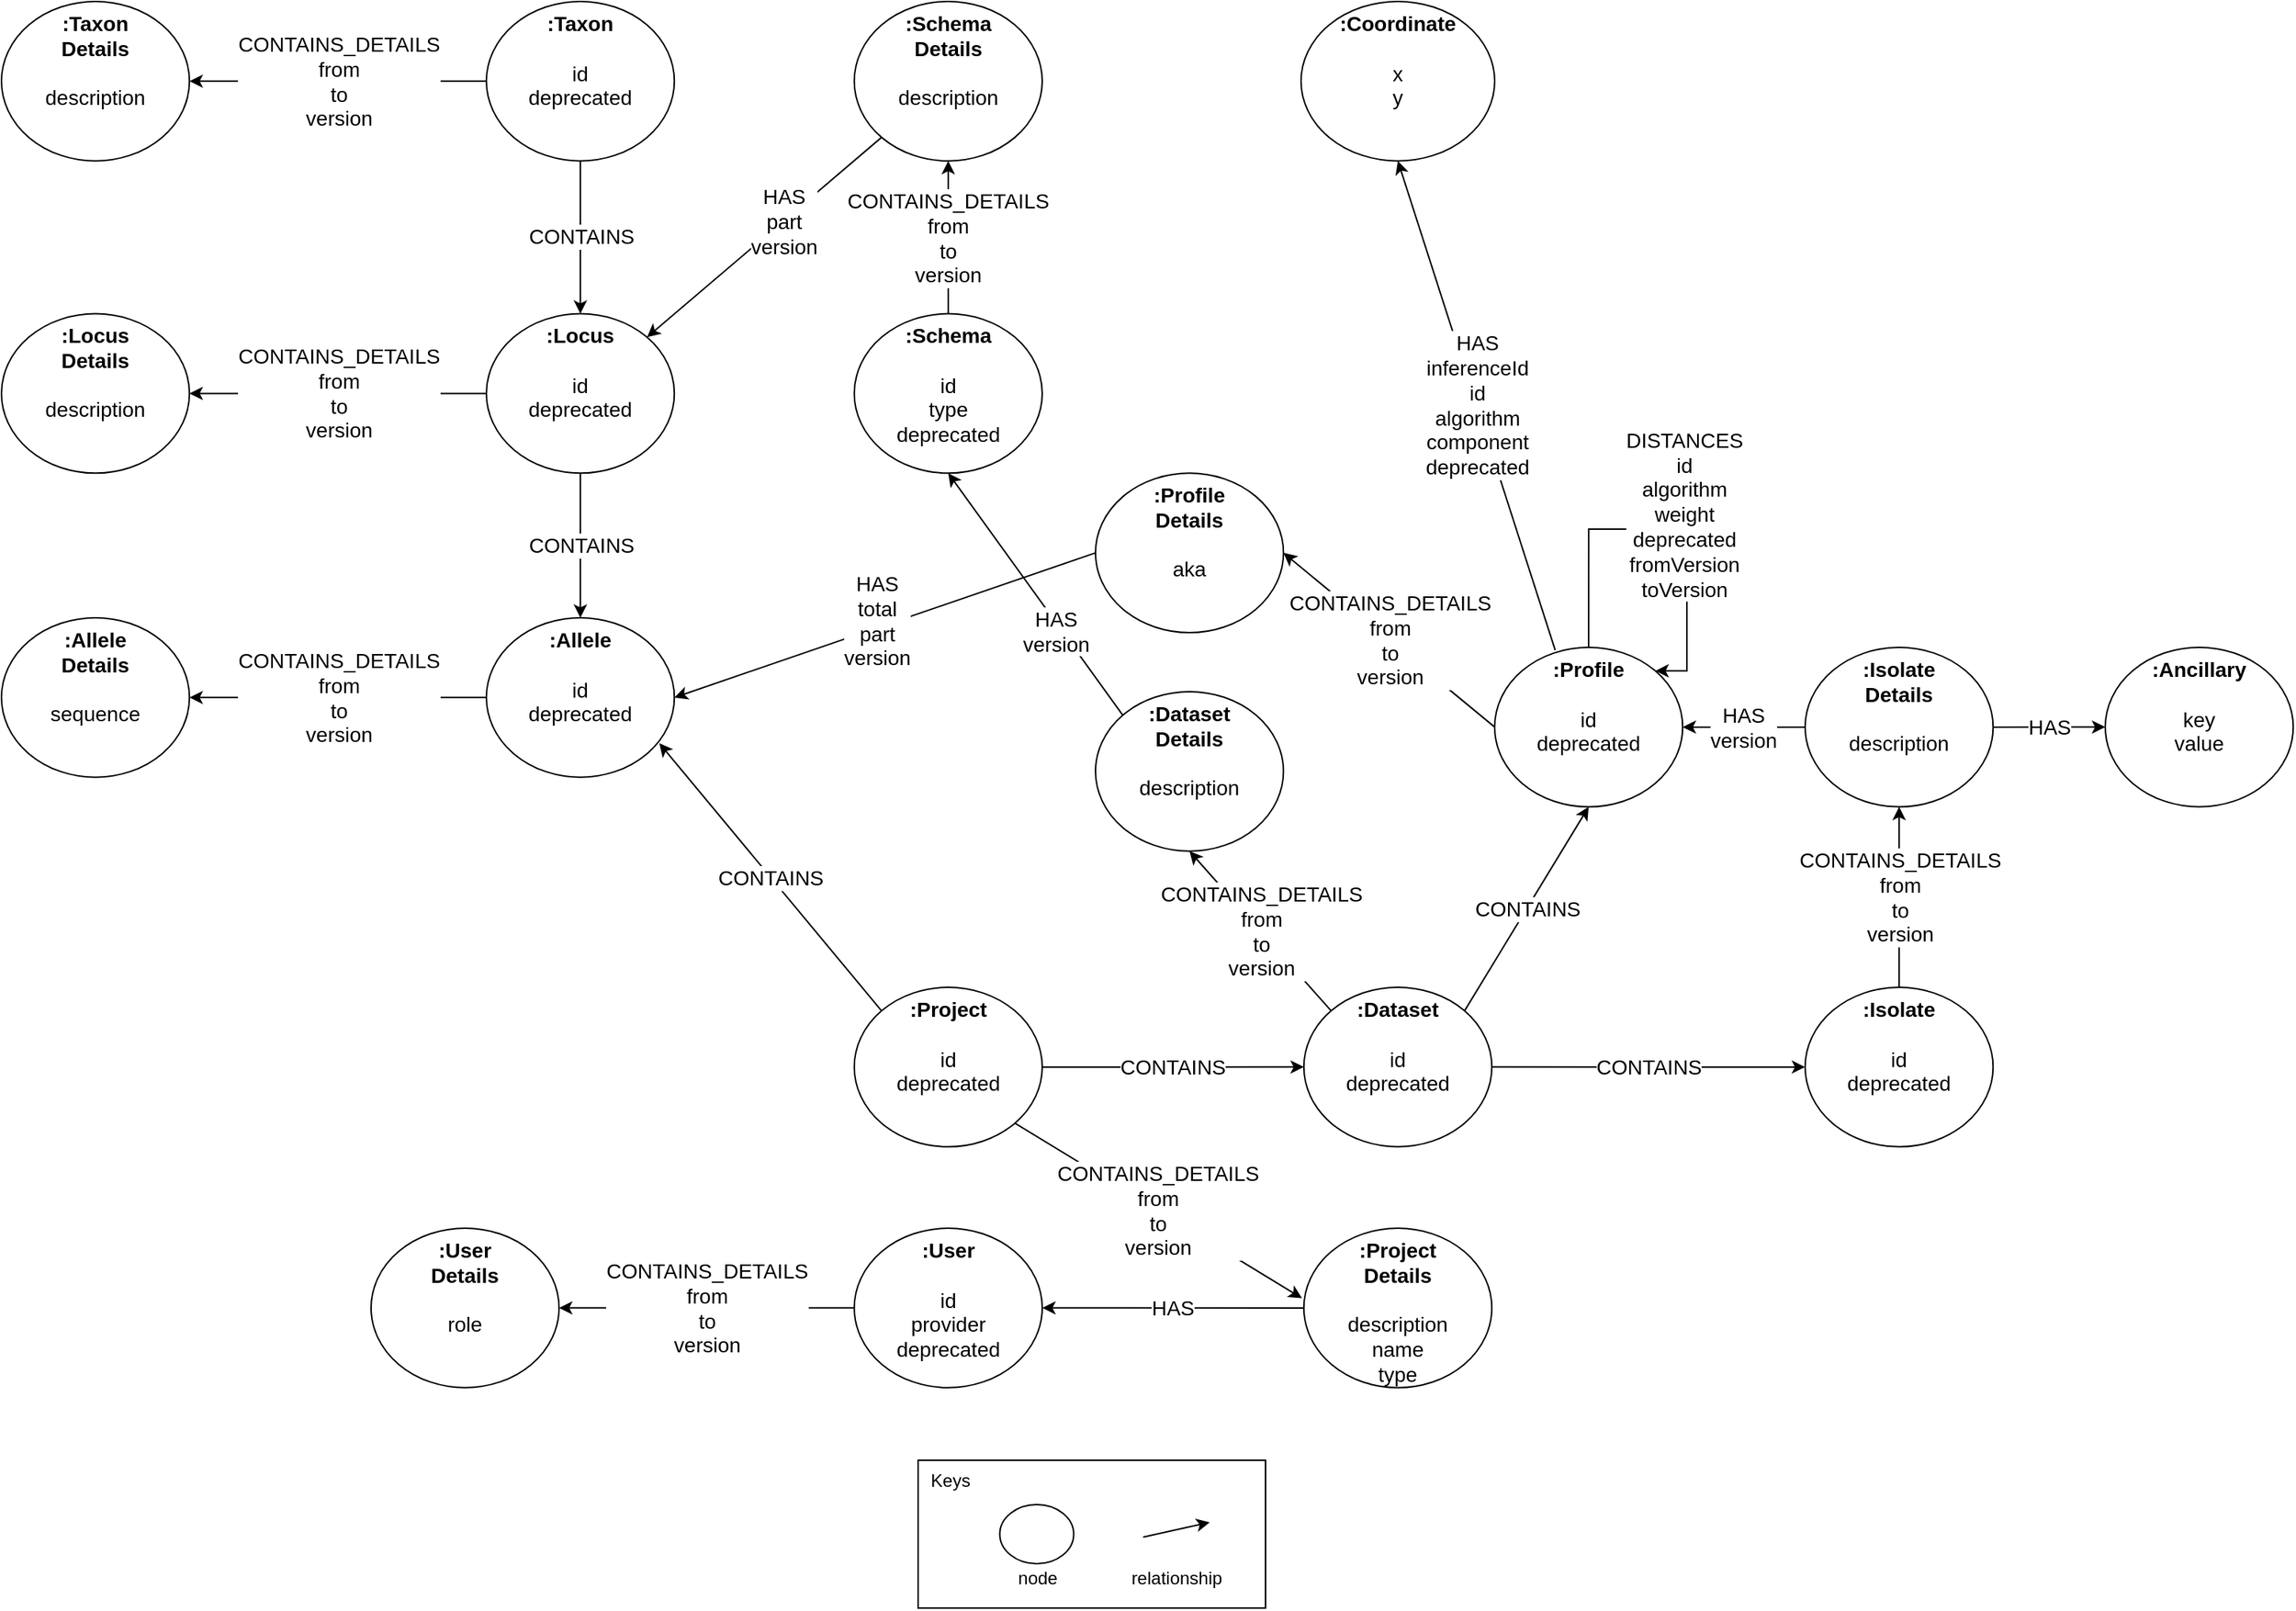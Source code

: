 <mxfile version="13.6.9" type="device"><diagram id="KzNrxuXLzQ71ytOpdsPU" name="Page-1"><mxGraphModel dx="1888" dy="631" grid="1" gridSize="10" guides="1" tooltips="1" connect="1" arrows="1" fold="1" page="1" pageScale="1" pageWidth="850" pageHeight="1100" math="0" shadow="0"><root><mxCell id="0"/><mxCell id="1" parent="0"/><mxCell id="Ik0NITzBWjNpwPOy9Q59-2" value="&lt;font style=&quot;font-size: 14px&quot;&gt;CONTAINS_DETAILS&lt;br&gt;from&lt;br&gt;to&lt;br&gt;version&lt;/font&gt;" style="edgeStyle=orthogonalEdgeStyle;rounded=0;orthogonalLoop=1;jettySize=auto;html=1;exitX=0;exitY=0.5;exitDx=0;exitDy=0;entryX=1;entryY=0.5;entryDx=0;entryDy=0;" parent="1" source="YJyB_yAezkvIDkgwyFrD-1" target="Ik0NITzBWjNpwPOy9Q59-1" edge="1"><mxGeometry relative="1" as="geometry"/></mxCell><mxCell id="YJyB_yAezkvIDkgwyFrD-1" value="&lt;b style=&quot;font-size: 14px&quot;&gt;:Taxon&lt;br style=&quot;font-size: 14px&quot;&gt;&lt;/b&gt;&lt;br style=&quot;font-size: 14px&quot;&gt;&lt;span style=&quot;font-size: 14px&quot;&gt;id&lt;/span&gt;&lt;br style=&quot;font-size: 14px&quot;&gt;deprecated" style="ellipse;whiteSpace=wrap;html=1;fontSize=14;verticalAlign=top;" parent="1" vertex="1"><mxGeometry x="-432" y="3" width="127.131" height="107.872" as="geometry"/></mxCell><mxCell id="Ik0NITzBWjNpwPOy9Q59-4" value="&lt;span style=&quot;color: rgb(0 , 0 , 0) ; font-family: &amp;#34;helvetica&amp;#34; ; font-size: 14px ; font-style: normal ; font-weight: 400 ; letter-spacing: normal ; text-align: center ; text-indent: 0px ; text-transform: none ; word-spacing: 0px ; background-color: rgb(255 , 255 , 255) ; display: inline ; float: none&quot;&gt;CONTAINS_DETAILS&lt;/span&gt;&lt;br style=&quot;color: rgb(0 , 0 , 0) ; font-family: &amp;#34;helvetica&amp;#34; ; font-size: 14px ; font-style: normal ; font-weight: 400 ; letter-spacing: normal ; text-align: center ; text-indent: 0px ; text-transform: none ; word-spacing: 0px ; background-color: rgb(255 , 255 , 255)&quot;&gt;&lt;span style=&quot;color: rgb(0 , 0 , 0) ; font-family: &amp;#34;helvetica&amp;#34; ; font-size: 14px ; font-style: normal ; font-weight: 400 ; letter-spacing: normal ; text-align: center ; text-indent: 0px ; text-transform: none ; word-spacing: 0px ; background-color: rgb(255 , 255 , 255) ; display: inline ; float: none&quot;&gt;from&lt;/span&gt;&lt;br style=&quot;color: rgb(0 , 0 , 0) ; font-family: &amp;#34;helvetica&amp;#34; ; font-size: 14px ; font-style: normal ; font-weight: 400 ; letter-spacing: normal ; text-align: center ; text-indent: 0px ; text-transform: none ; word-spacing: 0px ; background-color: rgb(255 , 255 , 255)&quot;&gt;&lt;span style=&quot;color: rgb(0 , 0 , 0) ; font-family: &amp;#34;helvetica&amp;#34; ; font-size: 14px ; font-style: normal ; font-weight: 400 ; letter-spacing: normal ; text-align: center ; text-indent: 0px ; text-transform: none ; word-spacing: 0px ; background-color: rgb(255 , 255 , 255) ; display: inline ; float: none&quot;&gt;to&lt;/span&gt;&lt;br style=&quot;color: rgb(0 , 0 , 0) ; font-family: &amp;#34;helvetica&amp;#34; ; font-size: 14px ; font-style: normal ; font-weight: 400 ; letter-spacing: normal ; text-align: center ; text-indent: 0px ; text-transform: none ; word-spacing: 0px ; background-color: rgb(255 , 255 , 255)&quot;&gt;&lt;span style=&quot;color: rgb(0 , 0 , 0) ; font-family: &amp;#34;helvetica&amp;#34; ; font-size: 14px ; font-style: normal ; font-weight: 400 ; letter-spacing: normal ; text-align: center ; text-indent: 0px ; text-transform: none ; word-spacing: 0px ; background-color: rgb(255 , 255 , 255) ; display: inline ; float: none&quot;&gt;version&lt;/span&gt;&lt;br&gt;" style="edgeStyle=orthogonalEdgeStyle;rounded=0;orthogonalLoop=1;jettySize=auto;html=1;" parent="1" source="YJyB_yAezkvIDkgwyFrD-4" target="Ik0NITzBWjNpwPOy9Q59-3" edge="1"><mxGeometry relative="1" as="geometry"/></mxCell><mxCell id="YJyB_yAezkvIDkgwyFrD-4" value="&lt;b style=&quot;font-size: 14px&quot;&gt;:Locus&lt;/b&gt;&lt;br style=&quot;font-size: 14px&quot;&gt;&lt;br style=&quot;font-size: 14px&quot;&gt;&lt;span style=&quot;font-size: 14px&quot;&gt;id&lt;/span&gt;&lt;i style=&quot;font-size: 14px&quot;&gt;&lt;br style=&quot;font-size: 14px&quot;&gt;&lt;/i&gt;deprecated" style="ellipse;whiteSpace=wrap;html=1;fontSize=14;verticalAlign=top;" parent="1" vertex="1"><mxGeometry x="-432" y="214.255" width="127.131" height="107.872" as="geometry"/></mxCell><mxCell id="YJyB_yAezkvIDkgwyFrD-13" value="CONTAINS" style="edgeStyle=orthogonalEdgeStyle;rounded=0;orthogonalLoop=1;jettySize=auto;html=1;exitX=0.5;exitY=1;exitDx=0;exitDy=0;entryX=0.5;entryY=0;entryDx=0;entryDy=0;fontSize=14;" parent="1" source="YJyB_yAezkvIDkgwyFrD-1" target="YJyB_yAezkvIDkgwyFrD-4" edge="1"><mxGeometry relative="1" as="geometry"/></mxCell><mxCell id="YJyB_yAezkvIDkgwyFrD-19" value="&lt;b style=&quot;font-size: 14px&quot;&gt;:Schema&lt;/b&gt;&lt;br style=&quot;font-size: 14px&quot;&gt;&lt;br style=&quot;font-size: 14px&quot;&gt;&lt;span style=&quot;font-size: 14px&quot;&gt;id&lt;br&gt;&lt;/span&gt;&lt;span style=&quot;font-size: 14px&quot;&gt;type&lt;br style=&quot;font-size: 14px&quot;&gt;&lt;/span&gt;deprecated&lt;i style=&quot;font-size: 14px&quot;&gt;&lt;br style=&quot;font-size: 14px&quot;&gt;&lt;/i&gt;&lt;i style=&quot;font-size: 14px&quot;&gt;&lt;br style=&quot;font-size: 14px&quot;&gt;&lt;/i&gt;" style="ellipse;whiteSpace=wrap;html=1;fontSize=14;verticalAlign=top;" parent="1" vertex="1"><mxGeometry x="-183.176" y="214.255" width="127.131" height="107.872" as="geometry"/></mxCell><mxCell id="YJyB_yAezkvIDkgwyFrD-50" value="&lt;b style=&quot;font-size: 14px&quot;&gt;:Coordinate&lt;/b&gt;&lt;br style=&quot;font-size: 14px&quot;&gt;&lt;i style=&quot;font-size: 14px&quot;&gt;&lt;br style=&quot;font-size: 14px&quot;&gt;&lt;/i&gt;&lt;span style=&quot;font-size: 14px&quot;&gt;x&lt;/span&gt;&lt;br style=&quot;font-size: 14px&quot;&gt;&lt;span style=&quot;font-size: 14px&quot;&gt;y&lt;/span&gt;&lt;i style=&quot;font-size: 14px&quot;&gt;&lt;br style=&quot;font-size: 14px&quot;&gt;&lt;/i&gt;&lt;i style=&quot;font-size: 14px&quot;&gt;&lt;br style=&quot;font-size: 14px&quot;&gt;&lt;/i&gt;" style="ellipse;whiteSpace=wrap;html=1;fontSize=14;verticalAlign=top;" parent="1" vertex="1"><mxGeometry x="119.014" y="3" width="130.982" height="107.872" as="geometry"/></mxCell><mxCell id="Ik0NITzBWjNpwPOy9Q59-29" value="&lt;span style=&quot;color: rgb(0 , 0 , 0) ; font-size: 14px ; font-style: normal ; font-weight: 400 ; letter-spacing: normal ; text-align: center ; text-indent: 0px ; text-transform: none ; word-spacing: 0px ; background-color: rgb(255 , 255 , 255) ; font-family: &amp;#34;helvetica&amp;#34; ; display: inline ; float: none&quot;&gt;CONTAINS_DETAILS&lt;/span&gt;&lt;br style=&quot;color: rgb(0 , 0 , 0) ; font-size: 14px ; font-style: normal ; font-weight: 400 ; letter-spacing: normal ; text-align: center ; text-indent: 0px ; text-transform: none ; word-spacing: 0px ; background-color: rgb(255 , 255 , 255) ; font-family: &amp;#34;helvetica&amp;#34;&quot;&gt;&lt;span style=&quot;color: rgb(0 , 0 , 0) ; font-size: 14px ; font-style: normal ; font-weight: 400 ; letter-spacing: normal ; text-align: center ; text-indent: 0px ; text-transform: none ; word-spacing: 0px ; background-color: rgb(255 , 255 , 255) ; font-family: &amp;#34;helvetica&amp;#34; ; display: inline ; float: none&quot;&gt;from&lt;/span&gt;&lt;br style=&quot;color: rgb(0 , 0 , 0) ; font-size: 14px ; font-style: normal ; font-weight: 400 ; letter-spacing: normal ; text-align: center ; text-indent: 0px ; text-transform: none ; word-spacing: 0px ; background-color: rgb(255 , 255 , 255) ; font-family: &amp;#34;helvetica&amp;#34;&quot;&gt;&lt;span style=&quot;color: rgb(0 , 0 , 0) ; font-size: 14px ; font-style: normal ; font-weight: 400 ; letter-spacing: normal ; text-align: center ; text-indent: 0px ; text-transform: none ; word-spacing: 0px ; background-color: rgb(255 , 255 , 255) ; font-family: &amp;#34;helvetica&amp;#34; ; display: inline ; float: none&quot;&gt;to&lt;/span&gt;&lt;br style=&quot;color: rgb(0 , 0 , 0) ; font-size: 14px ; font-style: normal ; font-weight: 400 ; letter-spacing: normal ; text-align: center ; text-indent: 0px ; text-transform: none ; word-spacing: 0px ; background-color: rgb(255 , 255 , 255) ; font-family: &amp;#34;helvetica&amp;#34;&quot;&gt;&lt;span style=&quot;color: rgb(0 , 0 , 0) ; font-size: 14px ; font-style: normal ; font-weight: 400 ; letter-spacing: normal ; text-align: center ; text-indent: 0px ; text-transform: none ; word-spacing: 0px ; background-color: rgb(255 , 255 , 255) ; font-family: &amp;#34;helvetica&amp;#34; ; display: inline ; float: none&quot;&gt;version&lt;/span&gt;" style="edgeStyle=orthogonalEdgeStyle;rounded=0;orthogonalLoop=1;jettySize=auto;html=1;" parent="1" source="YJyB_yAezkvIDkgwyFrD-29" target="Ik0NITzBWjNpwPOy9Q59-28" edge="1"><mxGeometry relative="1" as="geometry"/></mxCell><mxCell id="YJyB_yAezkvIDkgwyFrD-29" value="&lt;b style=&quot;font-size: 14px&quot;&gt;:Isolate&lt;/b&gt;&lt;br style=&quot;font-size: 14px&quot;&gt;&lt;br style=&quot;font-size: 14px&quot;&gt;&lt;span style=&quot;font-size: 14px&quot;&gt;id&lt;/span&gt;&lt;i style=&quot;font-size: 14px&quot;&gt;&lt;br style=&quot;font-size: 14px&quot;&gt;&lt;/i&gt;deprecated&lt;i style=&quot;font-size: 14px&quot;&gt;&lt;br style=&quot;font-size: 14px&quot;&gt;&lt;/i&gt;" style="ellipse;whiteSpace=wrap;html=1;fontSize=14;verticalAlign=top;" parent="1" vertex="1"><mxGeometry x="459.999" y="670.005" width="127.131" height="107.872" as="geometry"/></mxCell><mxCell id="YJyB_yAezkvIDkgwyFrD-33" value="&lt;b style=&quot;font-size: 14px&quot;&gt;:Ancillary&lt;/b&gt;&lt;br style=&quot;font-size: 14px&quot;&gt;&lt;br style=&quot;font-size: 14px&quot;&gt;&lt;span style=&quot;font-size: 14px&quot;&gt;key&lt;/span&gt;&lt;i style=&quot;font-size: 14px&quot;&gt;&lt;br style=&quot;font-size: 14px&quot;&gt;&lt;/i&gt;&lt;span style=&quot;font-size: 14px&quot;&gt;value&lt;/span&gt;&lt;i style=&quot;font-size: 14px&quot;&gt;&lt;br style=&quot;font-size: 14px&quot;&gt;&lt;/i&gt;" style="ellipse;whiteSpace=wrap;html=1;fontSize=14;verticalAlign=top;" parent="1" vertex="1"><mxGeometry x="662.999" y="440" width="127.131" height="107.872" as="geometry"/></mxCell><mxCell id="Ik0NITzBWjNpwPOy9Q59-7" value="&lt;span style=&quot;color: rgb(0 , 0 , 0) ; font-family: &amp;#34;helvetica&amp;#34; ; font-size: 14px ; font-style: normal ; font-weight: 400 ; letter-spacing: normal ; text-align: center ; text-indent: 0px ; text-transform: none ; word-spacing: 0px ; background-color: rgb(255 , 255 , 255) ; display: inline ; float: none&quot;&gt;CONTAINS_DETAILS&lt;/span&gt;&lt;br style=&quot;color: rgb(0 , 0 , 0) ; font-family: &amp;#34;helvetica&amp;#34; ; font-size: 14px ; font-style: normal ; font-weight: 400 ; letter-spacing: normal ; text-align: center ; text-indent: 0px ; text-transform: none ; word-spacing: 0px ; background-color: rgb(255 , 255 , 255)&quot;&gt;&lt;span style=&quot;color: rgb(0 , 0 , 0) ; font-family: &amp;#34;helvetica&amp;#34; ; font-size: 14px ; font-style: normal ; font-weight: 400 ; letter-spacing: normal ; text-align: center ; text-indent: 0px ; text-transform: none ; word-spacing: 0px ; background-color: rgb(255 , 255 , 255) ; display: inline ; float: none&quot;&gt;from&lt;/span&gt;&lt;br style=&quot;color: rgb(0 , 0 , 0) ; font-family: &amp;#34;helvetica&amp;#34; ; font-size: 14px ; font-style: normal ; font-weight: 400 ; letter-spacing: normal ; text-align: center ; text-indent: 0px ; text-transform: none ; word-spacing: 0px ; background-color: rgb(255 , 255 , 255)&quot;&gt;&lt;span style=&quot;color: rgb(0 , 0 , 0) ; font-family: &amp;#34;helvetica&amp;#34; ; font-size: 14px ; font-style: normal ; font-weight: 400 ; letter-spacing: normal ; text-align: center ; text-indent: 0px ; text-transform: none ; word-spacing: 0px ; background-color: rgb(255 , 255 , 255) ; display: inline ; float: none&quot;&gt;to&lt;/span&gt;&lt;br style=&quot;color: rgb(0 , 0 , 0) ; font-family: &amp;#34;helvetica&amp;#34; ; font-size: 14px ; font-style: normal ; font-weight: 400 ; letter-spacing: normal ; text-align: center ; text-indent: 0px ; text-transform: none ; word-spacing: 0px ; background-color: rgb(255 , 255 , 255)&quot;&gt;&lt;span style=&quot;color: rgb(0 , 0 , 0) ; font-family: &amp;#34;helvetica&amp;#34; ; font-size: 14px ; font-style: normal ; font-weight: 400 ; letter-spacing: normal ; text-align: center ; text-indent: 0px ; text-transform: none ; word-spacing: 0px ; background-color: rgb(255 , 255 , 255) ; display: inline ; float: none&quot;&gt;version&lt;/span&gt;&lt;br&gt;" style="edgeStyle=orthogonalEdgeStyle;rounded=0;orthogonalLoop=1;jettySize=auto;html=1;" parent="1" source="YJyB_yAezkvIDkgwyFrD-14" target="Ik0NITzBWjNpwPOy9Q59-6" edge="1"><mxGeometry relative="1" as="geometry"/></mxCell><mxCell id="YJyB_yAezkvIDkgwyFrD-14" value="&lt;b style=&quot;font-size: 14px&quot;&gt;:Allele&lt;/b&gt;&lt;br style=&quot;font-size: 14px&quot;&gt;&lt;br style=&quot;font-size: 14px&quot;&gt;&lt;span style=&quot;font-size: 14px&quot;&gt;id&lt;/span&gt;&lt;i style=&quot;font-size: 14px&quot;&gt;&lt;br style=&quot;font-size: 14px&quot;&gt;&lt;/i&gt;deprecated" style="ellipse;whiteSpace=wrap;html=1;fontSize=14;verticalAlign=top;" parent="1" vertex="1"><mxGeometry x="-432" y="420.0" width="127.131" height="107.872" as="geometry"/></mxCell><mxCell id="YJyB_yAezkvIDkgwyFrD-15" value="CONTAINS" style="edgeStyle=orthogonalEdgeStyle;rounded=0;orthogonalLoop=1;jettySize=auto;html=1;fontSize=14;" parent="1" source="YJyB_yAezkvIDkgwyFrD-4" target="YJyB_yAezkvIDkgwyFrD-14" edge="1"><mxGeometry relative="1" as="geometry"/></mxCell><mxCell id="Ik0NITzBWjNpwPOy9Q59-16" value="&#10;&#10;&lt;span style=&quot;color: rgb(0, 0, 0); font-family: helvetica; font-size: 14px; font-style: normal; font-weight: 400; letter-spacing: normal; text-align: center; text-indent: 0px; text-transform: none; word-spacing: 0px; background-color: rgb(255, 255, 255); display: inline; float: none;&quot;&gt;CONTAINS&lt;/span&gt;&#10;&#10;" style="edgeStyle=orthogonalEdgeStyle;rounded=0;orthogonalLoop=1;jettySize=auto;html=1;exitX=1;exitY=0.5;exitDx=0;exitDy=0;entryX=0;entryY=0.5;entryDx=0;entryDy=0;" parent="1" source="YJyB_yAezkvIDkgwyFrD-38" target="Ik0NITzBWjNpwPOy9Q59-15" edge="1"><mxGeometry relative="1" as="geometry"/></mxCell><mxCell id="YJyB_yAezkvIDkgwyFrD-38" value="&lt;b style=&quot;font-size: 14px&quot;&gt;:Project&lt;/b&gt;&lt;br style=&quot;font-size: 14px&quot;&gt;&lt;br style=&quot;font-size: 14px&quot;&gt;&lt;span style=&quot;font-size: 14px&quot;&gt;id&lt;/span&gt;&lt;i style=&quot;font-size: 14px&quot;&gt;&lt;br style=&quot;font-size: 14px&quot;&gt;&lt;/i&gt;&lt;span style=&quot;font-size: 14px&quot;&gt;deprecated&lt;br style=&quot;font-size: 14px&quot;&gt;&lt;/span&gt;" style="ellipse;whiteSpace=wrap;html=1;fontSize=14;verticalAlign=top;" parent="1" vertex="1"><mxGeometry x="-183.176" y="670.002" width="127.131" height="107.872" as="geometry"/></mxCell><mxCell id="Ik0NITzBWjNpwPOy9Q59-9" value="&lt;span style=&quot;color: rgb(0 , 0 , 0) ; font-family: &amp;#34;helvetica&amp;#34; ; font-size: 14px ; font-style: normal ; font-weight: 400 ; letter-spacing: normal ; text-align: center ; text-indent: 0px ; text-transform: none ; word-spacing: 0px ; background-color: rgb(255 , 255 , 255) ; display: inline ; float: none&quot;&gt;CONTAINS_DETAILS&lt;/span&gt;&lt;br style=&quot;color: rgb(0 , 0 , 0) ; font-family: &amp;#34;helvetica&amp;#34; ; font-size: 14px ; font-style: normal ; font-weight: 400 ; letter-spacing: normal ; text-align: center ; text-indent: 0px ; text-transform: none ; word-spacing: 0px ; background-color: rgb(255 , 255 , 255)&quot;&gt;&lt;span style=&quot;color: rgb(0 , 0 , 0) ; font-family: &amp;#34;helvetica&amp;#34; ; font-size: 14px ; font-style: normal ; font-weight: 400 ; letter-spacing: normal ; text-align: center ; text-indent: 0px ; text-transform: none ; word-spacing: 0px ; background-color: rgb(255 , 255 , 255) ; display: inline ; float: none&quot;&gt;from&lt;/span&gt;&lt;br style=&quot;color: rgb(0 , 0 , 0) ; font-family: &amp;#34;helvetica&amp;#34; ; font-size: 14px ; font-style: normal ; font-weight: 400 ; letter-spacing: normal ; text-align: center ; text-indent: 0px ; text-transform: none ; word-spacing: 0px ; background-color: rgb(255 , 255 , 255)&quot;&gt;&lt;span style=&quot;color: rgb(0 , 0 , 0) ; font-family: &amp;#34;helvetica&amp;#34; ; font-size: 14px ; font-style: normal ; font-weight: 400 ; letter-spacing: normal ; text-align: center ; text-indent: 0px ; text-transform: none ; word-spacing: 0px ; background-color: rgb(255 , 255 , 255) ; display: inline ; float: none&quot;&gt;to&lt;/span&gt;&lt;br style=&quot;color: rgb(0 , 0 , 0) ; font-family: &amp;#34;helvetica&amp;#34; ; font-size: 14px ; font-style: normal ; font-weight: 400 ; letter-spacing: normal ; text-align: center ; text-indent: 0px ; text-transform: none ; word-spacing: 0px ; background-color: rgb(255 , 255 , 255)&quot;&gt;&lt;span style=&quot;color: rgb(0 , 0 , 0) ; font-family: &amp;#34;helvetica&amp;#34; ; font-size: 14px ; font-style: normal ; font-weight: 400 ; letter-spacing: normal ; text-align: center ; text-indent: 0px ; text-transform: none ; word-spacing: 0px ; background-color: rgb(255 , 255 , 255) ; display: inline ; float: none&quot;&gt;version&lt;/span&gt;" style="edgeStyle=orthogonalEdgeStyle;rounded=0;orthogonalLoop=1;jettySize=auto;html=1;" parent="1" source="YJyB_yAezkvIDkgwyFrD-53" target="Ik0NITzBWjNpwPOy9Q59-8" edge="1"><mxGeometry relative="1" as="geometry"/></mxCell><mxCell id="YJyB_yAezkvIDkgwyFrD-53" value="&lt;b style=&quot;font-size: 14px&quot;&gt;:User&lt;/b&gt;&lt;br style=&quot;font-size: 14px&quot;&gt;&lt;br style=&quot;font-size: 14px&quot;&gt;&lt;span style=&quot;font-size: 14px&quot;&gt;id&lt;/span&gt;&lt;i style=&quot;font-size: 14px&quot;&gt;&lt;br style=&quot;font-size: 14px&quot;&gt;&lt;/i&gt;provider&lt;br style=&quot;font-size: 14px&quot;&gt;deprecated&lt;i style=&quot;font-size: 14px&quot;&gt;&lt;br style=&quot;font-size: 14px&quot;&gt;&lt;/i&gt;" style="ellipse;whiteSpace=wrap;html=1;fontSize=14;verticalAlign=top;" parent="1" vertex="1"><mxGeometry x="-183.176" y="832.998" width="127.131" height="107.872" as="geometry"/></mxCell><mxCell id="YJyB_yAezkvIDkgwyFrD-39" value="CONTAINS" style="endArrow=classic;html=1;fontSize=14;exitX=0;exitY=0;exitDx=0;exitDy=0;entryX=0.92;entryY=0.787;entryDx=0;entryDy=0;entryPerimeter=0;" parent="1" source="YJyB_yAezkvIDkgwyFrD-38" target="YJyB_yAezkvIDkgwyFrD-14" edge="1"><mxGeometry width="50" height="50" relative="1" as="geometry"><mxPoint x="260.48" y="424.813" as="sourcePoint"/><mxPoint x="-334.679" y="581.489" as="targetPoint"/></mxGeometry></mxCell><mxCell id="YJyB_yAezkvIDkgwyFrD-41" value="&lt;b style=&quot;font-size: 14px&quot;&gt;:Profile&lt;/b&gt;&lt;br style=&quot;font-size: 14px&quot;&gt;&lt;br style=&quot;font-size: 14px&quot;&gt;&lt;span style=&quot;font-size: 14px&quot;&gt;id&lt;/span&gt;&lt;i style=&quot;font-size: 14px&quot;&gt;&lt;br style=&quot;font-size: 14px&quot;&gt;&lt;/i&gt;deprecated&lt;i style=&quot;font-size: 14px&quot;&gt;&lt;br style=&quot;font-size: 14px&quot;&gt;&lt;/i&gt;" style="ellipse;whiteSpace=wrap;html=1;fontSize=14;verticalAlign=top;" parent="1" vertex="1"><mxGeometry x="250.001" y="440.005" width="127.131" height="107.872" as="geometry"/></mxCell><mxCell id="YJyB_yAezkvIDkgwyFrD-42" value="&lt;b style=&quot;font-size: 14px&quot;&gt;:Dataset&lt;br&gt;&lt;/b&gt;&lt;b&gt;Details&lt;/b&gt;&lt;br style=&quot;font-size: 14px&quot;&gt;&lt;i style=&quot;font-size: 14px&quot;&gt;&lt;br style=&quot;font-size: 14px&quot;&gt;&lt;/i&gt;description&lt;i style=&quot;font-size: 14px&quot;&gt;&lt;br style=&quot;font-size: 14px&quot;&gt;&lt;/i&gt;&lt;i style=&quot;font-size: 14px&quot;&gt;&lt;br style=&quot;font-size: 14px&quot;&gt;&lt;/i&gt;" style="ellipse;whiteSpace=wrap;html=1;fontSize=14;verticalAlign=top;" parent="1" vertex="1"><mxGeometry x="-19.999" y="470.001" width="127.131" height="107.872" as="geometry"/></mxCell><mxCell id="YJyB_yAezkvIDkgwyFrD-43" value="DISTANCES&lt;br style=&quot;font-size: 14px&quot;&gt;&lt;span style=&quot;font-size: 14px&quot;&gt;id&lt;br&gt;&lt;/span&gt;algorithm&lt;br style=&quot;font-size: 14px&quot;&gt;weight&lt;span style=&quot;font-size: 14px&quot;&gt;&lt;br&gt;deprecated&lt;br&gt;fromVersion&lt;br&gt;toVersion&lt;br&gt;&lt;/span&gt;" style="edgeStyle=orthogonalEdgeStyle;rounded=0;orthogonalLoop=1;jettySize=auto;html=1;exitX=0.5;exitY=0;exitDx=0;exitDy=0;entryX=1;entryY=0;entryDx=0;entryDy=0;fontSize=14;" parent="1" source="YJyB_yAezkvIDkgwyFrD-41" target="YJyB_yAezkvIDkgwyFrD-41" edge="1"><mxGeometry x="0.098" y="10" relative="1" as="geometry"><mxPoint x="525.52" y="197.811" as="sourcePoint"/><mxPoint x="436.743" y="197.811" as="targetPoint"/><Array as="points"><mxPoint x="314" y="360"/><mxPoint x="380" y="360"/><mxPoint x="380" y="456"/></Array><mxPoint as="offset"/></mxGeometry></mxCell><mxCell id="YJyB_yAezkvIDkgwyFrD-46" value="CONTAINS" style="endArrow=classic;html=1;fontSize=14;exitX=1;exitY=0.5;exitDx=0;exitDy=0;entryX=0;entryY=0.5;entryDx=0;entryDy=0;" parent="1" source="Ik0NITzBWjNpwPOy9Q59-15" target="YJyB_yAezkvIDkgwyFrD-29" edge="1"><mxGeometry width="50" height="50" relative="1" as="geometry"><mxPoint x="122.48" y="514.011" as="sourcePoint"/><mxPoint x="380" y="636" as="targetPoint"/></mxGeometry></mxCell><mxCell id="YJyB_yAezkvIDkgwyFrD-47" value="CONTAINS" style="endArrow=classic;html=1;fontSize=14;exitX=1;exitY=0;exitDx=0;exitDy=0;entryX=0.5;entryY=1;entryDx=0;entryDy=0;" parent="1" source="Ik0NITzBWjNpwPOy9Q59-15" target="YJyB_yAezkvIDkgwyFrD-41" edge="1"><mxGeometry width="50" height="50" relative="1" as="geometry"><mxPoint x="77.885" y="498.511" as="sourcePoint"/><mxPoint x="286.521" y="424.925" as="targetPoint"/></mxGeometry></mxCell><mxCell id="YJyB_yAezkvIDkgwyFrD-49" value="HAS&lt;br&gt;version" style="endArrow=classic;html=1;fontSize=14;exitX=0;exitY=0;exitDx=0;exitDy=0;entryX=0.5;entryY=1;entryDx=0;entryDy=0;" parent="1" source="YJyB_yAezkvIDkgwyFrD-42" target="YJyB_yAezkvIDkgwyFrD-19" edge="1"><mxGeometry x="-0.279" y="4" width="50" height="50" relative="1" as="geometry"><mxPoint x="131.666" y="522.692" as="sourcePoint"/><mxPoint x="286.068" y="424.542" as="targetPoint"/><mxPoint as="offset"/></mxGeometry></mxCell><mxCell id="YJyB_yAezkvIDkgwyFrD-52" value="HAS&lt;br&gt;inferenceId&lt;br&gt;id&lt;br&gt;algorithm&lt;br&gt;component&lt;br&gt;deprecated" style="endArrow=classic;html=1;fontSize=14;exitX=0.322;exitY=0.018;exitDx=0;exitDy=0;entryX=0.5;entryY=1;entryDx=0;entryDy=0;exitPerimeter=0;" parent="1" source="YJyB_yAezkvIDkgwyFrD-41" target="YJyB_yAezkvIDkgwyFrD-50" edge="1"><mxGeometry width="50" height="50" relative="1" as="geometry"><mxPoint x="157.897" y="492.456" as="sourcePoint"/><mxPoint x="20.689" y="394.778" as="targetPoint"/></mxGeometry></mxCell><mxCell id="YJyB_yAezkvIDkgwyFrD-57" value="&lt;span style=&quot;color: rgb(0 , 0 , 0) ; font-size: 14px ; font-style: normal ; font-weight: 400 ; letter-spacing: normal ; text-align: center ; text-indent: 0px ; text-transform: none ; word-spacing: 0px ; background-color: rgb(255 , 255 , 255) ; font-family: &amp;#34;helvetica&amp;#34; ; display: inline ; float: none&quot;&gt;CONTAINS_DETAILS&lt;/span&gt;&lt;br style=&quot;color: rgb(0 , 0 , 0) ; font-size: 14px ; font-style: normal ; font-weight: 400 ; letter-spacing: normal ; text-align: center ; text-indent: 0px ; text-transform: none ; word-spacing: 0px ; background-color: rgb(255 , 255 , 255) ; font-family: &amp;#34;helvetica&amp;#34;&quot;&gt;&lt;span style=&quot;color: rgb(0 , 0 , 0) ; font-size: 14px ; font-style: normal ; font-weight: 400 ; letter-spacing: normal ; text-align: center ; text-indent: 0px ; text-transform: none ; word-spacing: 0px ; background-color: rgb(255 , 255 , 255) ; font-family: &amp;#34;helvetica&amp;#34; ; display: inline ; float: none&quot;&gt;from&lt;/span&gt;&lt;br style=&quot;color: rgb(0 , 0 , 0) ; font-size: 14px ; font-style: normal ; font-weight: 400 ; letter-spacing: normal ; text-align: center ; text-indent: 0px ; text-transform: none ; word-spacing: 0px ; background-color: rgb(255 , 255 , 255) ; font-family: &amp;#34;helvetica&amp;#34;&quot;&gt;&lt;span style=&quot;color: rgb(0 , 0 , 0) ; font-size: 14px ; font-style: normal ; font-weight: 400 ; letter-spacing: normal ; text-align: center ; text-indent: 0px ; text-transform: none ; word-spacing: 0px ; background-color: rgb(255 , 255 , 255) ; font-family: &amp;#34;helvetica&amp;#34; ; display: inline ; float: none&quot;&gt;to&lt;/span&gt;&lt;br style=&quot;color: rgb(0 , 0 , 0) ; font-size: 14px ; font-style: normal ; font-weight: 400 ; letter-spacing: normal ; text-align: center ; text-indent: 0px ; text-transform: none ; word-spacing: 0px ; background-color: rgb(255 , 255 , 255) ; font-family: &amp;#34;helvetica&amp;#34;&quot;&gt;&lt;span style=&quot;color: rgb(0 , 0 , 0) ; font-size: 14px ; font-style: normal ; font-weight: 400 ; letter-spacing: normal ; text-align: center ; text-indent: 0px ; text-transform: none ; word-spacing: 0px ; background-color: rgb(255 , 255 , 255) ; font-family: &amp;#34;helvetica&amp;#34; ; display: inline ; float: none&quot;&gt;version&lt;/span&gt;" style="endArrow=classic;html=1;fontSize=14;exitX=0;exitY=0.5;exitDx=0;exitDy=0;entryX=1;entryY=0.5;entryDx=0;entryDy=0;" parent="1" source="YJyB_yAezkvIDkgwyFrD-41" target="Ik0NITzBWjNpwPOy9Q59-23" edge="1"><mxGeometry width="50" height="50" relative="1" as="geometry"><mxPoint x="15.98" y="522.421" as="sourcePoint"/><mxPoint x="-66.149" y="424.813" as="targetPoint"/></mxGeometry></mxCell><mxCell id="Ik0NITzBWjNpwPOy9Q59-1" value="&lt;b style=&quot;font-size: 14px&quot;&gt;:Taxon&lt;br&gt;Details&lt;br style=&quot;font-size: 14px&quot;&gt;&lt;/b&gt;&lt;br style=&quot;font-size: 14px&quot;&gt;description" style="ellipse;whiteSpace=wrap;html=1;fontSize=14;verticalAlign=top;" parent="1" vertex="1"><mxGeometry x="-760" y="3" width="127.131" height="107.872" as="geometry"/></mxCell><mxCell id="Ik0NITzBWjNpwPOy9Q59-3" value="&lt;b style=&quot;font-size: 14px&quot;&gt;:Locus&lt;br&gt;Details&lt;/b&gt;&lt;br style=&quot;font-size: 14px&quot;&gt;&lt;i style=&quot;font-size: 14px&quot;&gt;&lt;br style=&quot;font-size: 14px&quot;&gt;&lt;/i&gt;description" style="ellipse;whiteSpace=wrap;html=1;fontSize=14;verticalAlign=top;" parent="1" vertex="1"><mxGeometry x="-760.001" y="214.255" width="127.131" height="107.872" as="geometry"/></mxCell><mxCell id="Ik0NITzBWjNpwPOy9Q59-6" value="&lt;b style=&quot;font-size: 14px&quot;&gt;:Allele&lt;br&gt;&lt;/b&gt;&lt;b&gt;Details&lt;/b&gt;&lt;br style=&quot;font-size: 14px&quot;&gt;&lt;i style=&quot;font-size: 14px&quot;&gt;&lt;br style=&quot;font-size: 14px&quot;&gt;&lt;/i&gt;sequence" style="ellipse;whiteSpace=wrap;html=1;fontSize=14;verticalAlign=top;" parent="1" vertex="1"><mxGeometry x="-760.001" y="420.0" width="127.131" height="107.872" as="geometry"/></mxCell><mxCell id="Ik0NITzBWjNpwPOy9Q59-8" value="&lt;b style=&quot;font-size: 14px&quot;&gt;:User&lt;br&gt;&lt;/b&gt;&lt;b&gt;Details&lt;/b&gt;&lt;br style=&quot;font-size: 14px&quot;&gt;&lt;i style=&quot;font-size: 14px&quot;&gt;&lt;br style=&quot;font-size: 14px&quot;&gt;&lt;/i&gt;&lt;span style=&quot;font-size: 14px&quot;&gt;role&lt;br style=&quot;font-size: 14px&quot;&gt;&lt;/span&gt;" style="ellipse;whiteSpace=wrap;html=1;fontSize=14;verticalAlign=top;" parent="1" vertex="1"><mxGeometry x="-509.997" y="832.998" width="127.131" height="107.872" as="geometry"/></mxCell><mxCell id="Ik0NITzBWjNpwPOy9Q59-14" value="&lt;font style=&quot;font-size: 14px&quot;&gt;HAS&lt;/font&gt;" style="edgeStyle=orthogonalEdgeStyle;rounded=0;orthogonalLoop=1;jettySize=auto;html=1;exitX=0;exitY=0.5;exitDx=0;exitDy=0;entryX=1;entryY=0.5;entryDx=0;entryDy=0;" parent="1" source="Ik0NITzBWjNpwPOy9Q59-10" target="YJyB_yAezkvIDkgwyFrD-53" edge="1"><mxGeometry relative="1" as="geometry"/></mxCell><mxCell id="Ik0NITzBWjNpwPOy9Q59-10" value="&lt;b style=&quot;font-size: 14px&quot;&gt;:Project&lt;br&gt;&lt;/b&gt;&lt;b&gt;Details&lt;/b&gt;&lt;br style=&quot;font-size: 14px&quot;&gt;&lt;i style=&quot;font-size: 14px&quot;&gt;&lt;br style=&quot;font-size: 14px&quot;&gt;&lt;/i&gt;description&lt;br style=&quot;font-size: 14px&quot;&gt;name&lt;br&gt;&lt;span style=&quot;font-size: 14px&quot;&gt;type&lt;br style=&quot;font-size: 14px&quot;&gt;&lt;/span&gt;" style="ellipse;whiteSpace=wrap;html=1;fontSize=14;verticalAlign=top;" parent="1" vertex="1"><mxGeometry x="120.935" y="833.002" width="127.131" height="107.872" as="geometry"/></mxCell><mxCell id="Ik0NITzBWjNpwPOy9Q59-13" value="&lt;span style=&quot;color: rgb(0 , 0 , 0) ; font-style: normal ; font-weight: 400 ; letter-spacing: normal ; text-align: center ; text-indent: 0px ; text-transform: none ; word-spacing: 0px ; background-color: rgb(255 , 255 , 255) ; font-family: &amp;#34;helvetica&amp;#34; ; font-size: 14px ; display: inline ; float: none&quot;&gt;CONTAINS_DETAILS&lt;/span&gt;&lt;br style=&quot;color: rgb(0 , 0 , 0) ; font-style: normal ; font-weight: 400 ; letter-spacing: normal ; text-align: center ; text-indent: 0px ; text-transform: none ; word-spacing: 0px ; background-color: rgb(255 , 255 , 255) ; font-family: &amp;#34;helvetica&amp;#34; ; font-size: 14px&quot;&gt;&lt;span style=&quot;color: rgb(0 , 0 , 0) ; font-style: normal ; font-weight: 400 ; letter-spacing: normal ; text-align: center ; text-indent: 0px ; text-transform: none ; word-spacing: 0px ; background-color: rgb(255 , 255 , 255) ; font-family: &amp;#34;helvetica&amp;#34; ; font-size: 14px ; display: inline ; float: none&quot;&gt;from&lt;/span&gt;&lt;br style=&quot;color: rgb(0 , 0 , 0) ; font-style: normal ; font-weight: 400 ; letter-spacing: normal ; text-align: center ; text-indent: 0px ; text-transform: none ; word-spacing: 0px ; background-color: rgb(255 , 255 , 255) ; font-family: &amp;#34;helvetica&amp;#34; ; font-size: 14px&quot;&gt;&lt;span style=&quot;color: rgb(0 , 0 , 0) ; font-style: normal ; font-weight: 400 ; letter-spacing: normal ; text-align: center ; text-indent: 0px ; text-transform: none ; word-spacing: 0px ; background-color: rgb(255 , 255 , 255) ; font-family: &amp;#34;helvetica&amp;#34; ; font-size: 14px ; display: inline ; float: none&quot;&gt;to&lt;/span&gt;&lt;br style=&quot;color: rgb(0 , 0 , 0) ; font-style: normal ; font-weight: 400 ; letter-spacing: normal ; text-align: center ; text-indent: 0px ; text-transform: none ; word-spacing: 0px ; background-color: rgb(255 , 255 , 255) ; font-family: &amp;#34;helvetica&amp;#34; ; font-size: 14px&quot;&gt;&lt;span style=&quot;color: rgb(0 , 0 , 0) ; font-style: normal ; font-weight: 400 ; letter-spacing: normal ; text-align: center ; text-indent: 0px ; text-transform: none ; word-spacing: 0px ; background-color: rgb(255 , 255 , 255) ; font-family: &amp;#34;helvetica&amp;#34; ; font-size: 14px ; display: inline ; float: none&quot;&gt;version&lt;/span&gt;" style="endArrow=classic;html=1;fontSize=14;exitX=1;exitY=1;exitDx=0;exitDy=0;entryX=-0.01;entryY=0.439;entryDx=0;entryDy=0;entryPerimeter=0;" parent="1" source="YJyB_yAezkvIDkgwyFrD-38" target="Ik0NITzBWjNpwPOy9Q59-10" edge="1"><mxGeometry width="50" height="50" relative="1" as="geometry"><mxPoint x="-47.697" y="699.943" as="sourcePoint"/><mxPoint x="61.976" y="616.383" as="targetPoint"/></mxGeometry></mxCell><mxCell id="Ik0NITzBWjNpwPOy9Q59-15" value="&lt;b style=&quot;font-size: 14px&quot;&gt;:Dataset&lt;/b&gt;&lt;br style=&quot;font-size: 14px&quot;&gt;&lt;br style=&quot;font-size: 14px&quot;&gt;&lt;span style=&quot;font-size: 14px&quot;&gt;id&lt;/span&gt;&lt;i style=&quot;font-size: 14px&quot;&gt;&lt;br style=&quot;font-size: 14px&quot;&gt;&lt;/i&gt;&lt;span style=&quot;font-size: 14px&quot;&gt;deprecated&lt;br style=&quot;font-size: 14px&quot;&gt;&lt;/span&gt;&lt;i style=&quot;font-size: 14px&quot;&gt;&lt;br style=&quot;font-size: 14px&quot;&gt;&lt;/i&gt;" style="ellipse;whiteSpace=wrap;html=1;fontSize=14;verticalAlign=top;" parent="1" vertex="1"><mxGeometry x="120.941" y="670.001" width="127.131" height="107.872" as="geometry"/></mxCell><mxCell id="Ik0NITzBWjNpwPOy9Q59-17" value="&lt;span style=&quot;color: rgb(0 , 0 , 0) ; font-style: normal ; font-weight: 400 ; letter-spacing: normal ; text-align: center ; text-indent: 0px ; text-transform: none ; word-spacing: 0px ; background-color: rgb(255 , 255 , 255) ; font-family: &amp;#34;helvetica&amp;#34; ; font-size: 14px ; display: inline ; float: none&quot;&gt;CONTAINS_DETAILS&lt;/span&gt;&lt;br style=&quot;color: rgb(0 , 0 , 0) ; font-style: normal ; font-weight: 400 ; letter-spacing: normal ; text-align: center ; text-indent: 0px ; text-transform: none ; word-spacing: 0px ; background-color: rgb(255 , 255 , 255) ; font-family: &amp;#34;helvetica&amp;#34; ; font-size: 14px&quot;&gt;&lt;span style=&quot;color: rgb(0 , 0 , 0) ; font-style: normal ; font-weight: 400 ; letter-spacing: normal ; text-align: center ; text-indent: 0px ; text-transform: none ; word-spacing: 0px ; background-color: rgb(255 , 255 , 255) ; font-family: &amp;#34;helvetica&amp;#34; ; font-size: 14px ; display: inline ; float: none&quot;&gt;from&lt;/span&gt;&lt;br style=&quot;color: rgb(0 , 0 , 0) ; font-style: normal ; font-weight: 400 ; letter-spacing: normal ; text-align: center ; text-indent: 0px ; text-transform: none ; word-spacing: 0px ; background-color: rgb(255 , 255 , 255) ; font-family: &amp;#34;helvetica&amp;#34; ; font-size: 14px&quot;&gt;&lt;span style=&quot;color: rgb(0 , 0 , 0) ; font-style: normal ; font-weight: 400 ; letter-spacing: normal ; text-align: center ; text-indent: 0px ; text-transform: none ; word-spacing: 0px ; background-color: rgb(255 , 255 , 255) ; font-family: &amp;#34;helvetica&amp;#34; ; font-size: 14px ; display: inline ; float: none&quot;&gt;to&lt;/span&gt;&lt;br style=&quot;color: rgb(0 , 0 , 0) ; font-style: normal ; font-weight: 400 ; letter-spacing: normal ; text-align: center ; text-indent: 0px ; text-transform: none ; word-spacing: 0px ; background-color: rgb(255 , 255 , 255) ; font-family: &amp;#34;helvetica&amp;#34; ; font-size: 14px&quot;&gt;&lt;span style=&quot;color: rgb(0 , 0 , 0) ; font-style: normal ; font-weight: 400 ; letter-spacing: normal ; text-align: center ; text-indent: 0px ; text-transform: none ; word-spacing: 0px ; background-color: rgb(255 , 255 , 255) ; font-family: &amp;#34;helvetica&amp;#34; ; font-size: 14px ; display: inline ; float: none&quot;&gt;version&lt;/span&gt;" style="endArrow=classic;html=1;fontSize=14;exitX=0;exitY=0;exitDx=0;exitDy=0;entryX=0.5;entryY=1;entryDx=0;entryDy=0;" parent="1" source="Ik0NITzBWjNpwPOy9Q59-15" target="YJyB_yAezkvIDkgwyFrD-42" edge="1"><mxGeometry width="50" height="50" relative="1" as="geometry"><mxPoint x="-64.259" y="749.601" as="sourcePoint"/><mxPoint x="124.274" y="879.488" as="targetPoint"/></mxGeometry></mxCell><mxCell id="Ik0NITzBWjNpwPOy9Q59-19" value="&lt;b style=&quot;font-size: 14px&quot;&gt;:Schema&lt;br&gt;&lt;/b&gt;&lt;b&gt;Details&lt;/b&gt;&lt;br style=&quot;font-size: 14px&quot;&gt;&lt;i style=&quot;font-size: 14px&quot;&gt;&lt;br style=&quot;font-size: 14px&quot;&gt;&lt;/i&gt;description&lt;i style=&quot;font-size: 14px&quot;&gt;&lt;br style=&quot;font-size: 14px&quot;&gt;&lt;/i&gt;" style="ellipse;whiteSpace=wrap;html=1;fontSize=14;verticalAlign=top;" parent="1" vertex="1"><mxGeometry x="-183.176" y="2.995" width="127.131" height="107.872" as="geometry"/></mxCell><mxCell id="Ik0NITzBWjNpwPOy9Q59-21" value="&lt;span style=&quot;color: rgb(0 , 0 , 0) ; font-style: normal ; font-weight: 400 ; letter-spacing: normal ; text-align: center ; text-indent: 0px ; text-transform: none ; word-spacing: 0px ; background-color: rgb(255 , 255 , 255) ; font-family: &amp;#34;helvetica&amp;#34; ; font-size: 14px ; display: inline ; float: none&quot;&gt;CONTAINS_DETAILS&lt;/span&gt;&lt;br style=&quot;color: rgb(0 , 0 , 0) ; font-style: normal ; font-weight: 400 ; letter-spacing: normal ; text-align: center ; text-indent: 0px ; text-transform: none ; word-spacing: 0px ; background-color: rgb(255 , 255 , 255) ; font-family: &amp;#34;helvetica&amp;#34; ; font-size: 14px&quot;&gt;&lt;span style=&quot;color: rgb(0 , 0 , 0) ; font-style: normal ; font-weight: 400 ; letter-spacing: normal ; text-align: center ; text-indent: 0px ; text-transform: none ; word-spacing: 0px ; background-color: rgb(255 , 255 , 255) ; font-family: &amp;#34;helvetica&amp;#34; ; font-size: 14px ; display: inline ; float: none&quot;&gt;from&lt;/span&gt;&lt;br style=&quot;color: rgb(0 , 0 , 0) ; font-style: normal ; font-weight: 400 ; letter-spacing: normal ; text-align: center ; text-indent: 0px ; text-transform: none ; word-spacing: 0px ; background-color: rgb(255 , 255 , 255) ; font-family: &amp;#34;helvetica&amp;#34; ; font-size: 14px&quot;&gt;&lt;span style=&quot;color: rgb(0 , 0 , 0) ; font-style: normal ; font-weight: 400 ; letter-spacing: normal ; text-align: center ; text-indent: 0px ; text-transform: none ; word-spacing: 0px ; background-color: rgb(255 , 255 , 255) ; font-family: &amp;#34;helvetica&amp;#34; ; font-size: 14px ; display: inline ; float: none&quot;&gt;to&lt;/span&gt;&lt;br style=&quot;color: rgb(0 , 0 , 0) ; font-style: normal ; font-weight: 400 ; letter-spacing: normal ; text-align: center ; text-indent: 0px ; text-transform: none ; word-spacing: 0px ; background-color: rgb(255 , 255 , 255) ; font-family: &amp;#34;helvetica&amp;#34; ; font-size: 14px&quot;&gt;&lt;span style=&quot;color: rgb(0 , 0 , 0) ; font-style: normal ; font-weight: 400 ; letter-spacing: normal ; text-align: center ; text-indent: 0px ; text-transform: none ; word-spacing: 0px ; background-color: rgb(255 , 255 , 255) ; font-family: &amp;#34;helvetica&amp;#34; ; font-size: 14px ; display: inline ; float: none&quot;&gt;version&lt;/span&gt;" style="endArrow=classic;html=1;fontSize=14;exitX=0.5;exitY=0;exitDx=0;exitDy=0;entryX=0.5;entryY=1;entryDx=0;entryDy=0;" parent="1" source="YJyB_yAezkvIDkgwyFrD-19" target="Ik0NITzBWjNpwPOy9Q59-19" edge="1"><mxGeometry width="50" height="50" relative="1" as="geometry"><mxPoint x="168.215" y="674.014" as="sourcePoint"/><mxPoint x="68.918" y="541.73" as="targetPoint"/></mxGeometry></mxCell><mxCell id="Ik0NITzBWjNpwPOy9Q59-22" value="HAS&lt;br&gt;part&lt;br&gt;version" style="endArrow=classic;html=1;fontSize=14;exitX=0;exitY=1;exitDx=0;exitDy=0;entryX=1;entryY=0;entryDx=0;entryDy=0;" parent="1" source="Ik0NITzBWjNpwPOy9Q59-19" target="YJyB_yAezkvIDkgwyFrD-4" edge="1"><mxGeometry x="-0.161" width="50" height="50" relative="1" as="geometry"><mxPoint x="-21.785" y="466.144" as="sourcePoint"/><mxPoint x="-74.259" y="315.984" as="targetPoint"/><mxPoint as="offset"/></mxGeometry></mxCell><mxCell id="Ik0NITzBWjNpwPOy9Q59-23" value="&lt;b style=&quot;font-size: 14px&quot;&gt;:Profile&lt;/b&gt;&lt;br style=&quot;font-size: 14px&quot;&gt;&lt;b&gt;Details&lt;/b&gt;&lt;br style=&quot;font-size: 14px&quot;&gt;&lt;i style=&quot;font-size: 14px&quot;&gt;&lt;br style=&quot;font-size: 14px&quot;&gt;&lt;/i&gt;aka&lt;i style=&quot;font-size: 14px&quot;&gt;&lt;br style=&quot;font-size: 14px&quot;&gt;&lt;/i&gt;" style="ellipse;whiteSpace=wrap;html=1;fontSize=14;verticalAlign=top;" parent="1" vertex="1"><mxGeometry x="-20.001" y="322.135" width="127.131" height="107.872" as="geometry"/></mxCell><mxCell id="Ik0NITzBWjNpwPOy9Q59-27" value="HAS&lt;br&gt;total&lt;br&gt;part&lt;br&gt;version" style="endArrow=classic;html=1;fontSize=14;exitX=0;exitY=0.5;exitDx=0;exitDy=0;entryX=1;entryY=0.5;entryDx=0;entryDy=0;" parent="1" source="Ik0NITzBWjNpwPOy9Q59-23" target="YJyB_yAezkvIDkgwyFrD-14" edge="1"><mxGeometry x="0.03" y="-5" width="50" height="50" relative="1" as="geometry"><mxPoint x="-221.57" y="101.906" as="sourcePoint"/><mxPoint x="-313.294" y="240.217" as="targetPoint"/><mxPoint as="offset"/></mxGeometry></mxCell><mxCell id="Ik0NITzBWjNpwPOy9Q59-30" value="HAS" style="edgeStyle=orthogonalEdgeStyle;rounded=0;orthogonalLoop=1;jettySize=auto;html=1;exitX=1;exitY=0.5;exitDx=0;exitDy=0;entryX=0;entryY=0.5;entryDx=0;entryDy=0;fontSize=14;" parent="1" source="Ik0NITzBWjNpwPOy9Q59-28" target="YJyB_yAezkvIDkgwyFrD-33" edge="1"><mxGeometry relative="1" as="geometry"/></mxCell><mxCell id="Ik0NITzBWjNpwPOy9Q59-32" value="&lt;span style=&quot;color: rgb(0 , 0 , 0) ; font-family: &amp;#34;helvetica&amp;#34; ; font-size: 14px ; font-style: normal ; font-weight: 400 ; letter-spacing: normal ; text-align: center ; text-indent: 0px ; text-transform: none ; word-spacing: 0px ; background-color: rgb(255 , 255 , 255) ; display: inline ; float: none&quot;&gt;HAS&lt;/span&gt;&lt;br style=&quot;color: rgb(0 , 0 , 0) ; font-family: &amp;#34;helvetica&amp;#34; ; font-size: 14px ; font-style: normal ; font-weight: 400 ; letter-spacing: normal ; text-align: center ; text-indent: 0px ; text-transform: none ; word-spacing: 0px&quot;&gt;&lt;span style=&quot;color: rgb(0 , 0 , 0) ; font-family: &amp;#34;helvetica&amp;#34; ; font-size: 14px ; font-style: normal ; font-weight: 400 ; letter-spacing: normal ; text-align: center ; text-indent: 0px ; text-transform: none ; word-spacing: 0px ; background-color: rgb(255 , 255 , 255) ; display: inline ; float: none&quot;&gt;version&lt;/span&gt;" style="edgeStyle=orthogonalEdgeStyle;rounded=0;orthogonalLoop=1;jettySize=auto;html=1;exitX=0;exitY=0.5;exitDx=0;exitDy=0;entryX=1;entryY=0.5;entryDx=0;entryDy=0;fontSize=14;" parent="1" source="Ik0NITzBWjNpwPOy9Q59-28" target="YJyB_yAezkvIDkgwyFrD-41" edge="1"><mxGeometry relative="1" as="geometry"/></mxCell><mxCell id="Ik0NITzBWjNpwPOy9Q59-28" value="&lt;b style=&quot;font-size: 14px&quot;&gt;:Isolate&lt;br&gt;Details&lt;/b&gt;&lt;br style=&quot;font-size: 14px&quot;&gt;&lt;i style=&quot;font-size: 14px&quot;&gt;&lt;br style=&quot;font-size: 14px&quot;&gt;&lt;/i&gt;description&lt;i style=&quot;font-size: 14px&quot;&gt;&lt;br style=&quot;font-size: 14px&quot;&gt;&lt;/i&gt;" style="ellipse;whiteSpace=wrap;html=1;fontSize=14;verticalAlign=top;" parent="1" vertex="1"><mxGeometry x="459.999" y="440.003" width="127.131" height="107.872" as="geometry"/></mxCell><mxCell id="olmIh2pPGkck1r6-Ln5N-1" value="" style="group" parent="1" vertex="1" connectable="0"><mxGeometry x="-140" y="990" width="235" height="100" as="geometry"/></mxCell><mxCell id="olmIh2pPGkck1r6-Ln5N-2" value="&amp;nbsp; Keys" style="rounded=0;whiteSpace=wrap;html=1;align=left;verticalAlign=top;" parent="olmIh2pPGkck1r6-Ln5N-1" vertex="1"><mxGeometry width="235" height="100" as="geometry"/></mxCell><mxCell id="olmIh2pPGkck1r6-Ln5N-3" value="" style="endArrow=classic;html=1;exitX=1;exitY=0.5;exitDx=0;exitDy=0;startArrow=none;startFill=0;endFill=1;" parent="olmIh2pPGkck1r6-Ln5N-1" edge="1"><mxGeometry width="50" height="50" relative="1" as="geometry"><mxPoint x="152.25" y="52" as="sourcePoint"/><mxPoint x="197.25" y="42" as="targetPoint"/></mxGeometry></mxCell><mxCell id="olmIh2pPGkck1r6-Ln5N-4" value="relationship" style="text;html=1;strokeColor=none;fillColor=none;align=center;verticalAlign=middle;whiteSpace=wrap;rounded=0;" parent="olmIh2pPGkck1r6-Ln5N-1" vertex="1"><mxGeometry x="145" y="70" width="59.5" height="20" as="geometry"/></mxCell><mxCell id="olmIh2pPGkck1r6-Ln5N-6" value="node" style="text;html=1;strokeColor=none;fillColor=none;align=center;verticalAlign=middle;whiteSpace=wrap;rounded=0;" parent="olmIh2pPGkck1r6-Ln5N-1" vertex="1"><mxGeometry x="50.5" y="70" width="59.5" height="20" as="geometry"/></mxCell><mxCell id="olmIh2pPGkck1r6-Ln5N-7" value="&lt;span style=&quot;font-size: 14px&quot;&gt;&lt;br style=&quot;font-size: 14px&quot;&gt;&lt;/span&gt;" style="ellipse;whiteSpace=wrap;html=1;fontSize=14;verticalAlign=top;" parent="olmIh2pPGkck1r6-Ln5N-1" vertex="1"><mxGeometry x="55.25" y="30" width="50" height="40" as="geometry"/></mxCell></root></mxGraphModel></diagram></mxfile>